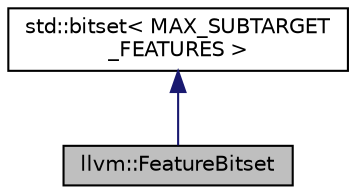 digraph "llvm::FeatureBitset"
{
 // LATEX_PDF_SIZE
  bgcolor="transparent";
  edge [fontname="Helvetica",fontsize="10",labelfontname="Helvetica",labelfontsize="10"];
  node [fontname="Helvetica",fontsize="10",shape="box"];
  Node1 [label="llvm::FeatureBitset",height=0.2,width=0.4,color="black", fillcolor="grey75", style="filled", fontcolor="black",tooltip="Container class for subtarget features."];
  Node2 -> Node1 [dir="back",color="midnightblue",fontsize="10",style="solid",fontname="Helvetica"];
  Node2 [label="std::bitset\< MAX_SUBTARGET\l_FEATURES \>",height=0.2,width=0.4,color="black",tooltip=" "];
}
